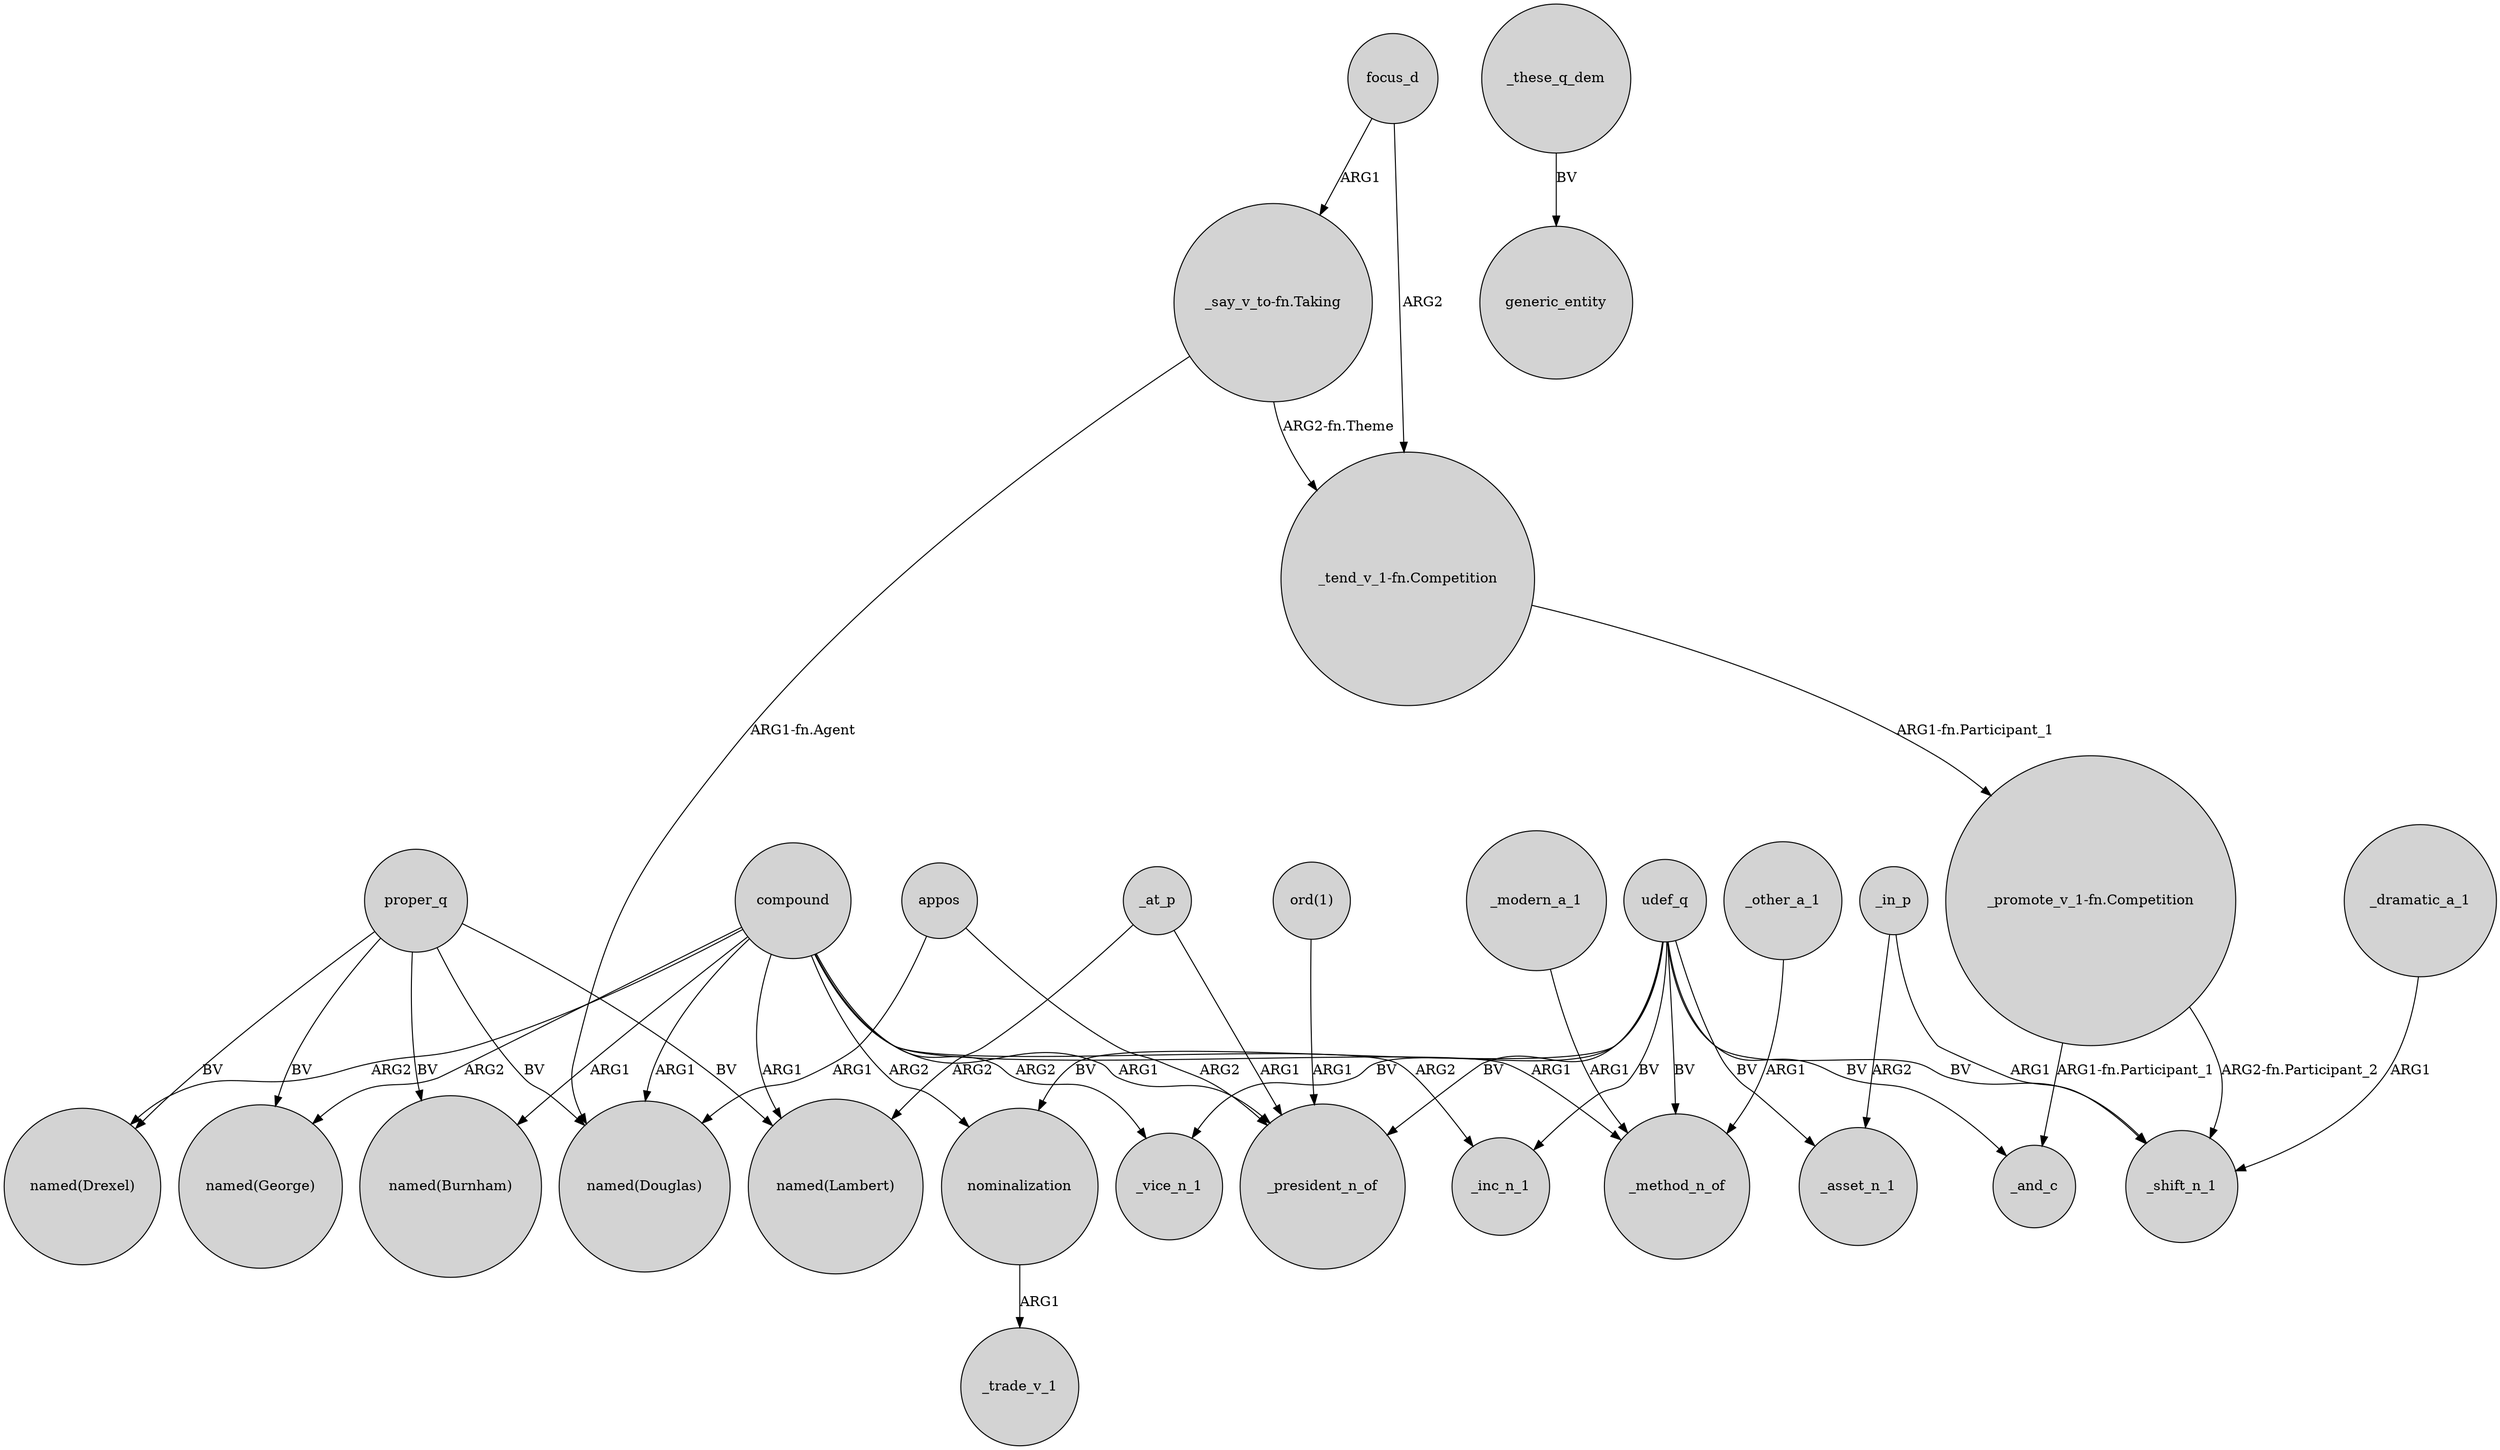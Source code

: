 digraph {
	node [shape=circle style=filled]
	appos -> _president_n_of [label=ARG2]
	focus_d -> "_say_v_to-fn.Taking" [label=ARG1]
	"_tend_v_1-fn.Competition" -> "_promote_v_1-fn.Competition" [label="ARG1-fn.Participant_1"]
	compound -> "named(Burnham)" [label=ARG1]
	appos -> "named(Douglas)" [label=ARG1]
	udef_q -> nominalization [label=BV]
	compound -> "named(Douglas)" [label=ARG1]
	udef_q -> _method_n_of [label=BV]
	proper_q -> "named(Drexel)" [label=BV]
	"ord(1)" -> _president_n_of [label=ARG1]
	_modern_a_1 -> _method_n_of [label=ARG1]
	udef_q -> _asset_n_1 [label=BV]
	proper_q -> "named(Burnham)" [label=BV]
	udef_q -> _and_c [label=BV]
	_at_p -> "named(Lambert)" [label=ARG2]
	focus_d -> "_tend_v_1-fn.Competition" [label=ARG2]
	compound -> nominalization [label=ARG2]
	udef_q -> _inc_n_1 [label=BV]
	"_say_v_to-fn.Taking" -> "_tend_v_1-fn.Competition" [label="ARG2-fn.Theme"]
	udef_q -> _vice_n_1 [label=BV]
	compound -> _inc_n_1 [label=ARG2]
	"_promote_v_1-fn.Competition" -> _shift_n_1 [label="ARG2-fn.Participant_2"]
	proper_q -> "named(Douglas)" [label=BV]
	_other_a_1 -> _method_n_of [label=ARG1]
	udef_q -> _shift_n_1 [label=BV]
	proper_q -> "named(Lambert)" [label=BV]
	proper_q -> "named(George)" [label=BV]
	_in_p -> _shift_n_1 [label=ARG1]
	_in_p -> _asset_n_1 [label=ARG2]
	_dramatic_a_1 -> _shift_n_1 [label=ARG1]
	compound -> _method_n_of [label=ARG1]
	compound -> "named(Lambert)" [label=ARG1]
	_these_q_dem -> generic_entity [label=BV]
	"_say_v_to-fn.Taking" -> "named(Douglas)" [label="ARG1-fn.Agent"]
	compound -> _vice_n_1 [label=ARG2]
	compound -> "named(Drexel)" [label=ARG2]
	"_promote_v_1-fn.Competition" -> _and_c [label="ARG1-fn.Participant_1"]
	compound -> _president_n_of [label=ARG1]
	_at_p -> _president_n_of [label=ARG1]
	udef_q -> _president_n_of [label=BV]
	nominalization -> _trade_v_1 [label=ARG1]
	compound -> "named(George)" [label=ARG2]
}
